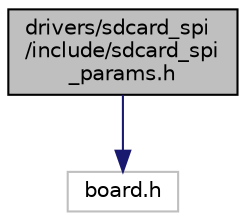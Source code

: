 digraph "drivers/sdcard_spi/include/sdcard_spi_params.h"
{
 // LATEX_PDF_SIZE
  edge [fontname="Helvetica",fontsize="10",labelfontname="Helvetica",labelfontsize="10"];
  node [fontname="Helvetica",fontsize="10",shape=record];
  Node1 [label="drivers/sdcard_spi\l/include/sdcard_spi\l_params.h",height=0.2,width=0.4,color="black", fillcolor="grey75", style="filled", fontcolor="black",tooltip="Default parameters for sdcard_spi driver."];
  Node1 -> Node2 [color="midnightblue",fontsize="10",style="solid",fontname="Helvetica"];
  Node2 [label="board.h",height=0.2,width=0.4,color="grey75", fillcolor="white", style="filled",tooltip=" "];
}
